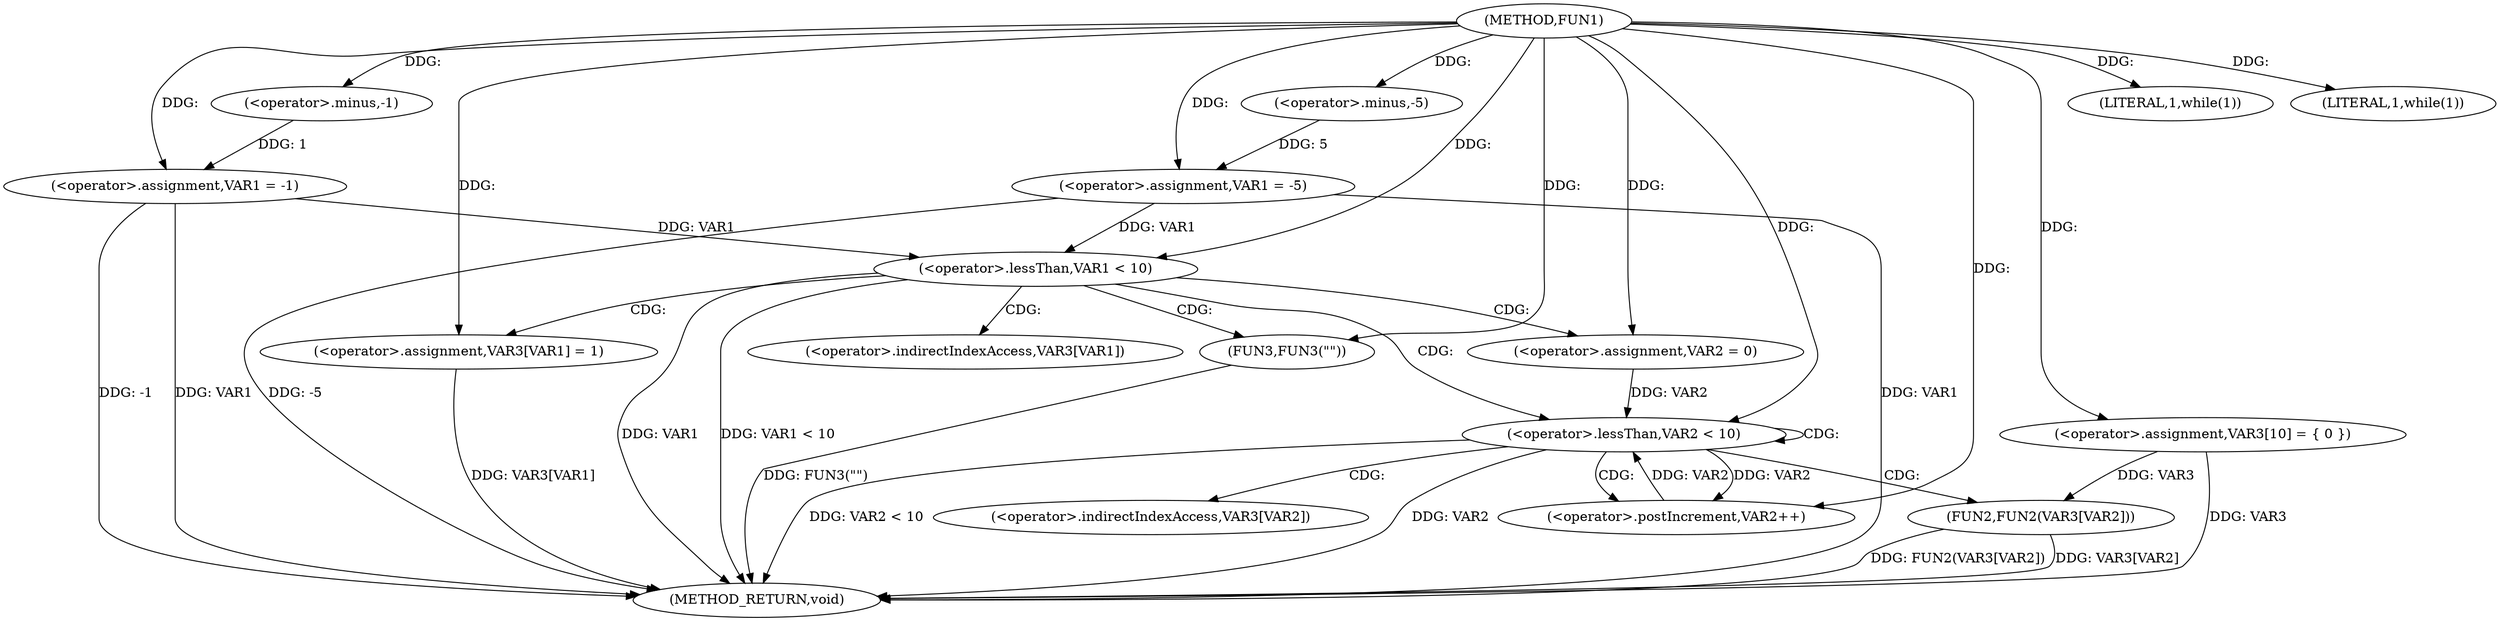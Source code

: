 digraph FUN1 {  
"1000100" [label = "(METHOD,FUN1)" ]
"1000152" [label = "(METHOD_RETURN,void)" ]
"1000103" [label = "(<operator>.assignment,VAR1 = -1)" ]
"1000105" [label = "(<operator>.minus,-1)" ]
"1000108" [label = "(LITERAL,1,while(1))" ]
"1000110" [label = "(<operator>.assignment,VAR1 = -5)" ]
"1000112" [label = "(<operator>.minus,-5)" ]
"1000116" [label = "(LITERAL,1,while(1))" ]
"1000121" [label = "(<operator>.assignment,VAR3[10] = { 0 })" ]
"1000124" [label = "(<operator>.lessThan,VAR1 < 10)" ]
"1000128" [label = "(<operator>.assignment,VAR3[VAR1] = 1)" ]
"1000134" [label = "(<operator>.assignment,VAR2 = 0)" ]
"1000137" [label = "(<operator>.lessThan,VAR2 < 10)" ]
"1000140" [label = "(<operator>.postIncrement,VAR2++)" ]
"1000143" [label = "(FUN2,FUN2(VAR3[VAR2]))" ]
"1000149" [label = "(FUN3,FUN3(\"\"))" ]
"1000129" [label = "(<operator>.indirectIndexAccess,VAR3[VAR1])" ]
"1000144" [label = "(<operator>.indirectIndexAccess,VAR3[VAR2])" ]
  "1000124" -> "1000152"  [ label = "DDG: VAR1"] 
  "1000103" -> "1000152"  [ label = "DDG: VAR1"] 
  "1000103" -> "1000152"  [ label = "DDG: -1"] 
  "1000149" -> "1000152"  [ label = "DDG: FUN3(\"\")"] 
  "1000110" -> "1000152"  [ label = "DDG: -5"] 
  "1000110" -> "1000152"  [ label = "DDG: VAR1"] 
  "1000137" -> "1000152"  [ label = "DDG: VAR2 < 10"] 
  "1000124" -> "1000152"  [ label = "DDG: VAR1 < 10"] 
  "1000128" -> "1000152"  [ label = "DDG: VAR3[VAR1]"] 
  "1000143" -> "1000152"  [ label = "DDG: VAR3[VAR2]"] 
  "1000143" -> "1000152"  [ label = "DDG: FUN2(VAR3[VAR2])"] 
  "1000121" -> "1000152"  [ label = "DDG: VAR3"] 
  "1000137" -> "1000152"  [ label = "DDG: VAR2"] 
  "1000105" -> "1000103"  [ label = "DDG: 1"] 
  "1000100" -> "1000103"  [ label = "DDG: "] 
  "1000100" -> "1000105"  [ label = "DDG: "] 
  "1000100" -> "1000108"  [ label = "DDG: "] 
  "1000112" -> "1000110"  [ label = "DDG: 5"] 
  "1000100" -> "1000110"  [ label = "DDG: "] 
  "1000100" -> "1000112"  [ label = "DDG: "] 
  "1000100" -> "1000116"  [ label = "DDG: "] 
  "1000100" -> "1000121"  [ label = "DDG: "] 
  "1000103" -> "1000124"  [ label = "DDG: VAR1"] 
  "1000110" -> "1000124"  [ label = "DDG: VAR1"] 
  "1000100" -> "1000124"  [ label = "DDG: "] 
  "1000100" -> "1000128"  [ label = "DDG: "] 
  "1000100" -> "1000134"  [ label = "DDG: "] 
  "1000140" -> "1000137"  [ label = "DDG: VAR2"] 
  "1000134" -> "1000137"  [ label = "DDG: VAR2"] 
  "1000100" -> "1000137"  [ label = "DDG: "] 
  "1000137" -> "1000140"  [ label = "DDG: VAR2"] 
  "1000100" -> "1000140"  [ label = "DDG: "] 
  "1000121" -> "1000143"  [ label = "DDG: VAR3"] 
  "1000100" -> "1000149"  [ label = "DDG: "] 
  "1000124" -> "1000128"  [ label = "CDG: "] 
  "1000124" -> "1000137"  [ label = "CDG: "] 
  "1000124" -> "1000129"  [ label = "CDG: "] 
  "1000124" -> "1000149"  [ label = "CDG: "] 
  "1000124" -> "1000134"  [ label = "CDG: "] 
  "1000137" -> "1000143"  [ label = "CDG: "] 
  "1000137" -> "1000137"  [ label = "CDG: "] 
  "1000137" -> "1000144"  [ label = "CDG: "] 
  "1000137" -> "1000140"  [ label = "CDG: "] 
}

